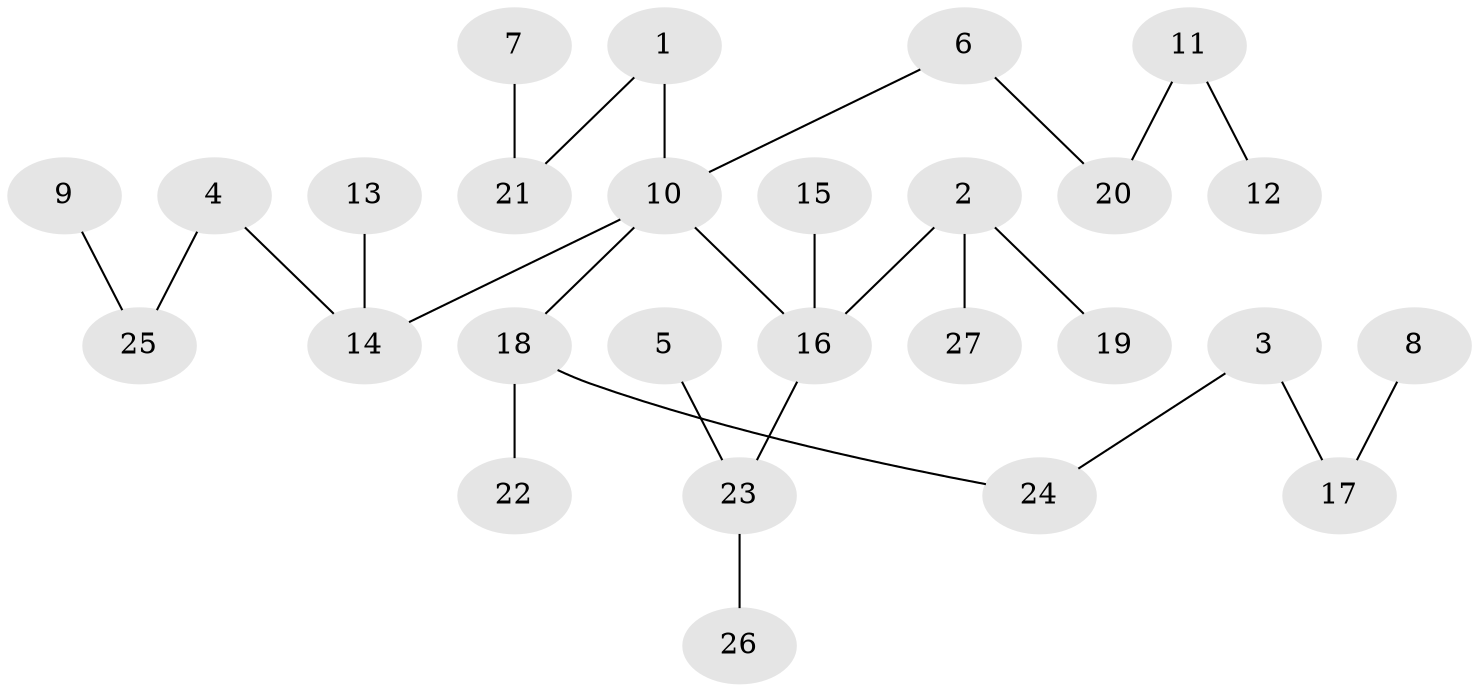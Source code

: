 // original degree distribution, {4: 0.09090909090909091, 7: 0.011363636363636364, 5: 0.022727272727272728, 6: 0.011363636363636364, 3: 0.125, 2: 0.23863636363636365, 1: 0.5}
// Generated by graph-tools (version 1.1) at 2025/37/03/04/25 23:37:19]
// undirected, 27 vertices, 26 edges
graph export_dot {
  node [color=gray90,style=filled];
  1;
  2;
  3;
  4;
  5;
  6;
  7;
  8;
  9;
  10;
  11;
  12;
  13;
  14;
  15;
  16;
  17;
  18;
  19;
  20;
  21;
  22;
  23;
  24;
  25;
  26;
  27;
  1 -- 10 [weight=1.0];
  1 -- 21 [weight=1.0];
  2 -- 16 [weight=1.0];
  2 -- 19 [weight=1.0];
  2 -- 27 [weight=1.0];
  3 -- 17 [weight=1.0];
  3 -- 24 [weight=1.0];
  4 -- 14 [weight=1.0];
  4 -- 25 [weight=1.0];
  5 -- 23 [weight=1.0];
  6 -- 10 [weight=1.0];
  6 -- 20 [weight=1.0];
  7 -- 21 [weight=1.0];
  8 -- 17 [weight=1.0];
  9 -- 25 [weight=1.0];
  10 -- 14 [weight=1.0];
  10 -- 16 [weight=1.0];
  10 -- 18 [weight=1.0];
  11 -- 12 [weight=1.0];
  11 -- 20 [weight=1.0];
  13 -- 14 [weight=1.0];
  15 -- 16 [weight=1.0];
  16 -- 23 [weight=1.0];
  18 -- 22 [weight=1.0];
  18 -- 24 [weight=1.0];
  23 -- 26 [weight=1.0];
}
